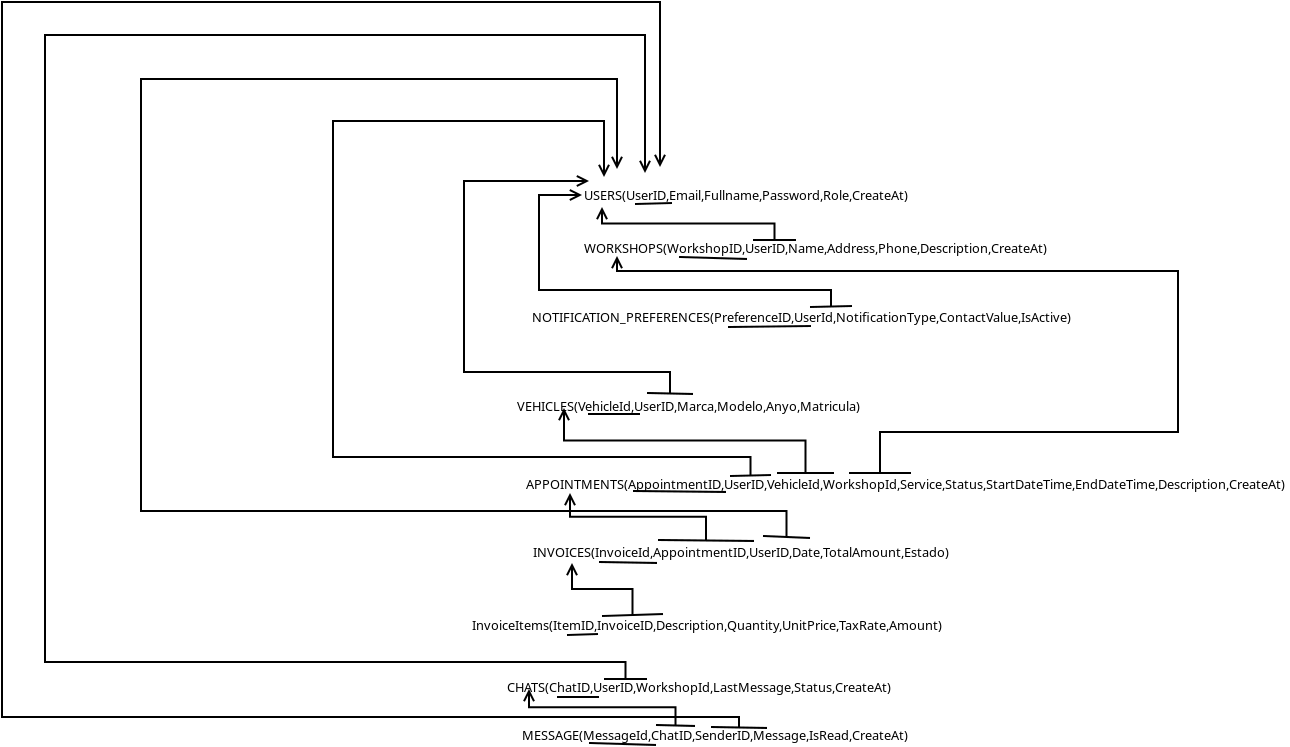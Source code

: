 <?xml version="1.0" encoding="UTF-8"?>
<dia:diagram xmlns:dia="http://www.lysator.liu.se/~alla/dia/">
  <dia:layer name="Fondo" visible="true" active="true">
    <dia:object type="Standard - Text" version="1" id="O0">
      <dia:attribute name="obj_pos">
        <dia:point val="31.5,12"/>
      </dia:attribute>
      <dia:attribute name="obj_bb">
        <dia:rectangle val="31.5,11.405;49.27,12.15"/>
      </dia:attribute>
      <dia:attribute name="text">
        <dia:composite type="text">
          <dia:attribute name="string">
            <dia:string>#USERS(UserID,Email,Fullname,Password,Role,CreateAt)#</dia:string>
          </dia:attribute>
          <dia:attribute name="font">
            <dia:font family="sans" style="0" name="Helvetica"/>
          </dia:attribute>
          <dia:attribute name="height">
            <dia:real val="0.8"/>
          </dia:attribute>
          <dia:attribute name="pos">
            <dia:point val="31.5,12"/>
          </dia:attribute>
          <dia:attribute name="color">
            <dia:color val="#000000"/>
          </dia:attribute>
          <dia:attribute name="alignment">
            <dia:enum val="0"/>
          </dia:attribute>
        </dia:composite>
      </dia:attribute>
      <dia:attribute name="valign">
        <dia:enum val="3"/>
      </dia:attribute>
    </dia:object>
    <dia:object type="Standard - Text" version="1" id="O1">
      <dia:attribute name="obj_pos">
        <dia:point val="31.5,14.65"/>
      </dia:attribute>
      <dia:attribute name="obj_bb">
        <dia:rectangle val="31.5,14.055;56.345,14.8"/>
      </dia:attribute>
      <dia:attribute name="text">
        <dia:composite type="text">
          <dia:attribute name="string">
            <dia:string>#WORKSHOPS(WorkshopID,UserID,Name,Address,Phone,Description,CreateAt)#</dia:string>
          </dia:attribute>
          <dia:attribute name="font">
            <dia:font family="sans" style="0" name="Helvetica"/>
          </dia:attribute>
          <dia:attribute name="height">
            <dia:real val="0.8"/>
          </dia:attribute>
          <dia:attribute name="pos">
            <dia:point val="31.5,14.65"/>
          </dia:attribute>
          <dia:attribute name="color">
            <dia:color val="#000000"/>
          </dia:attribute>
          <dia:attribute name="alignment">
            <dia:enum val="0"/>
          </dia:attribute>
        </dia:composite>
      </dia:attribute>
      <dia:attribute name="valign">
        <dia:enum val="3"/>
      </dia:attribute>
    </dia:object>
    <dia:object type="Standard - ZigZagLine" version="1" id="O2">
      <dia:attribute name="obj_pos">
        <dia:point val="32.4,12.35"/>
      </dia:attribute>
      <dia:attribute name="obj_bb">
        <dia:rectangle val="32.069,12.3;41.075,14.05"/>
      </dia:attribute>
      <dia:attribute name="orth_points">
        <dia:point val="32.4,12.35"/>
        <dia:point val="32.4,13.175"/>
        <dia:point val="41.025,13.175"/>
        <dia:point val="41.025,14"/>
      </dia:attribute>
      <dia:attribute name="orth_orient">
        <dia:enum val="1"/>
        <dia:enum val="0"/>
        <dia:enum val="1"/>
      </dia:attribute>
      <dia:attribute name="autorouting">
        <dia:boolean val="true"/>
      </dia:attribute>
      <dia:attribute name="start_arrow">
        <dia:enum val="1"/>
      </dia:attribute>
      <dia:attribute name="start_arrow_length">
        <dia:real val="0.5"/>
      </dia:attribute>
      <dia:attribute name="start_arrow_width">
        <dia:real val="0.5"/>
      </dia:attribute>
      <dia:connections>
        <dia:connection handle="1" to="O3" connection="0"/>
      </dia:connections>
    </dia:object>
    <dia:object type="Standard - Line" version="0" id="O3">
      <dia:attribute name="obj_pos">
        <dia:point val="39.95,14"/>
      </dia:attribute>
      <dia:attribute name="obj_bb">
        <dia:rectangle val="39.9,13.95;42.15,14.05"/>
      </dia:attribute>
      <dia:attribute name="conn_endpoints">
        <dia:point val="39.95,14"/>
        <dia:point val="42.1,14"/>
      </dia:attribute>
      <dia:attribute name="numcp">
        <dia:int val="1"/>
      </dia:attribute>
    </dia:object>
    <dia:object type="Standard - Text" version="1" id="O4">
      <dia:attribute name="obj_pos">
        <dia:point val="28.9,18.1"/>
      </dia:attribute>
      <dia:attribute name="obj_bb">
        <dia:rectangle val="28.9,17.505;57.968,18.25"/>
      </dia:attribute>
      <dia:attribute name="text">
        <dia:composite type="text">
          <dia:attribute name="string">
            <dia:string>#NOTIFICATION_PREFERENCES(PreferenceID,UserId,NotificationType,ContactValue,IsActive)#</dia:string>
          </dia:attribute>
          <dia:attribute name="font">
            <dia:font family="sans" style="0" name="Helvetica"/>
          </dia:attribute>
          <dia:attribute name="height">
            <dia:real val="0.8"/>
          </dia:attribute>
          <dia:attribute name="pos">
            <dia:point val="28.9,18.1"/>
          </dia:attribute>
          <dia:attribute name="color">
            <dia:color val="#000000"/>
          </dia:attribute>
          <dia:attribute name="alignment">
            <dia:enum val="0"/>
          </dia:attribute>
        </dia:composite>
      </dia:attribute>
      <dia:attribute name="valign">
        <dia:enum val="3"/>
      </dia:attribute>
    </dia:object>
    <dia:object type="Standard - Line" version="0" id="O5">
      <dia:attribute name="obj_pos">
        <dia:point val="42.8,17.35"/>
      </dia:attribute>
      <dia:attribute name="obj_bb">
        <dia:rectangle val="42.749,17.249;44.951,17.401"/>
      </dia:attribute>
      <dia:attribute name="conn_endpoints">
        <dia:point val="42.8,17.35"/>
        <dia:point val="44.9,17.3"/>
      </dia:attribute>
      <dia:attribute name="numcp">
        <dia:int val="1"/>
      </dia:attribute>
    </dia:object>
    <dia:object type="Standard - ZigZagLine" version="1" id="O6">
      <dia:attribute name="obj_pos">
        <dia:point val="31.4,11.75"/>
      </dia:attribute>
      <dia:attribute name="obj_bb">
        <dia:rectangle val="29.2,11.419;43.9,17.375"/>
      </dia:attribute>
      <dia:attribute name="orth_points">
        <dia:point val="31.4,11.75"/>
        <dia:point val="29.25,11.75"/>
        <dia:point val="29.25,16.5"/>
        <dia:point val="43.85,16.5"/>
        <dia:point val="43.85,17.325"/>
      </dia:attribute>
      <dia:attribute name="orth_orient">
        <dia:enum val="0"/>
        <dia:enum val="1"/>
        <dia:enum val="0"/>
        <dia:enum val="1"/>
      </dia:attribute>
      <dia:attribute name="autorouting">
        <dia:boolean val="false"/>
      </dia:attribute>
      <dia:attribute name="start_arrow">
        <dia:enum val="1"/>
      </dia:attribute>
      <dia:attribute name="start_arrow_length">
        <dia:real val="0.5"/>
      </dia:attribute>
      <dia:attribute name="start_arrow_width">
        <dia:real val="0.5"/>
      </dia:attribute>
      <dia:connections>
        <dia:connection handle="1" to="O5" connection="0"/>
      </dia:connections>
    </dia:object>
    <dia:object type="Standard - Text" version="1" id="O7">
      <dia:attribute name="obj_pos">
        <dia:point val="28.15,22.55"/>
      </dia:attribute>
      <dia:attribute name="obj_bb">
        <dia:rectangle val="28.15,21.955;46.72,22.7"/>
      </dia:attribute>
      <dia:attribute name="text">
        <dia:composite type="text">
          <dia:attribute name="string">
            <dia:string>#VEHICLES(VehicleId,UserID,Marca,Modelo,Anyo,Matricula)#</dia:string>
          </dia:attribute>
          <dia:attribute name="font">
            <dia:font family="sans" style="0" name="Helvetica"/>
          </dia:attribute>
          <dia:attribute name="height">
            <dia:real val="0.8"/>
          </dia:attribute>
          <dia:attribute name="pos">
            <dia:point val="28.15,22.55"/>
          </dia:attribute>
          <dia:attribute name="color">
            <dia:color val="#000000"/>
          </dia:attribute>
          <dia:attribute name="alignment">
            <dia:enum val="0"/>
          </dia:attribute>
        </dia:composite>
      </dia:attribute>
      <dia:attribute name="valign">
        <dia:enum val="3"/>
      </dia:attribute>
    </dia:object>
    <dia:object type="Standard - Line" version="0" id="O8">
      <dia:attribute name="obj_pos">
        <dia:point val="34.65,21.65"/>
      </dia:attribute>
      <dia:attribute name="obj_bb">
        <dia:rectangle val="34.599,21.599;37.001,21.751"/>
      </dia:attribute>
      <dia:attribute name="conn_endpoints">
        <dia:point val="34.65,21.65"/>
        <dia:point val="36.95,21.7"/>
      </dia:attribute>
      <dia:attribute name="numcp">
        <dia:int val="1"/>
      </dia:attribute>
    </dia:object>
    <dia:object type="Standard - ZigZagLine" version="1" id="O9">
      <dia:attribute name="obj_pos">
        <dia:point val="31.75,11.05"/>
      </dia:attribute>
      <dia:attribute name="obj_bb">
        <dia:rectangle val="25.45,10.719;35.85,21.725"/>
      </dia:attribute>
      <dia:attribute name="orth_points">
        <dia:point val="31.75,11.05"/>
        <dia:point val="25.5,11.05"/>
        <dia:point val="25.5,20.6"/>
        <dia:point val="35.8,20.6"/>
        <dia:point val="35.8,21.675"/>
      </dia:attribute>
      <dia:attribute name="orth_orient">
        <dia:enum val="0"/>
        <dia:enum val="1"/>
        <dia:enum val="0"/>
        <dia:enum val="1"/>
      </dia:attribute>
      <dia:attribute name="autorouting">
        <dia:boolean val="false"/>
      </dia:attribute>
      <dia:attribute name="start_arrow">
        <dia:enum val="1"/>
      </dia:attribute>
      <dia:attribute name="start_arrow_length">
        <dia:real val="0.5"/>
      </dia:attribute>
      <dia:attribute name="start_arrow_width">
        <dia:real val="0.5"/>
      </dia:attribute>
      <dia:connections>
        <dia:connection handle="1" to="O8" connection="0"/>
      </dia:connections>
    </dia:object>
    <dia:object type="Standard - Text" version="1" id="O10">
      <dia:attribute name="obj_pos">
        <dia:point val="28.6,26.45"/>
      </dia:attribute>
      <dia:attribute name="obj_bb">
        <dia:rectangle val="28.6,25.855;69.525,26.6"/>
      </dia:attribute>
      <dia:attribute name="text">
        <dia:composite type="text">
          <dia:attribute name="string">
            <dia:string>#APPOINTMENTS(AppointmentID,UserID,VehicleId,WorkshopId,Service,Status,StartDateTime,EndDateTime,Description,CreateAt)#</dia:string>
          </dia:attribute>
          <dia:attribute name="font">
            <dia:font family="sans" style="0" name="Helvetica"/>
          </dia:attribute>
          <dia:attribute name="height">
            <dia:real val="0.8"/>
          </dia:attribute>
          <dia:attribute name="pos">
            <dia:point val="28.6,26.45"/>
          </dia:attribute>
          <dia:attribute name="color">
            <dia:color val="#000000"/>
          </dia:attribute>
          <dia:attribute name="alignment">
            <dia:enum val="0"/>
          </dia:attribute>
        </dia:composite>
      </dia:attribute>
      <dia:attribute name="valign">
        <dia:enum val="3"/>
      </dia:attribute>
    </dia:object>
    <dia:object type="Standard - Line" version="0" id="O11">
      <dia:attribute name="obj_pos">
        <dia:point val="38.8,25.8"/>
      </dia:attribute>
      <dia:attribute name="obj_bb">
        <dia:rectangle val="38.749,25.699;40.901,25.851"/>
      </dia:attribute>
      <dia:attribute name="conn_endpoints">
        <dia:point val="38.8,25.8"/>
        <dia:point val="40.85,25.75"/>
      </dia:attribute>
      <dia:attribute name="numcp">
        <dia:int val="1"/>
      </dia:attribute>
    </dia:object>
    <dia:object type="Standard - ZigZagLine" version="1" id="O12">
      <dia:attribute name="obj_pos">
        <dia:point val="32.5,10.85"/>
      </dia:attribute>
      <dia:attribute name="obj_bb">
        <dia:rectangle val="18.9,8;39.875,25.825"/>
      </dia:attribute>
      <dia:attribute name="orth_points">
        <dia:point val="32.5,10.85"/>
        <dia:point val="32.5,8.05"/>
        <dia:point val="18.95,8.05"/>
        <dia:point val="18.95,24.85"/>
        <dia:point val="39.825,24.85"/>
        <dia:point val="39.825,25.775"/>
      </dia:attribute>
      <dia:attribute name="orth_orient">
        <dia:enum val="1"/>
        <dia:enum val="0"/>
        <dia:enum val="1"/>
        <dia:enum val="0"/>
        <dia:enum val="1"/>
      </dia:attribute>
      <dia:attribute name="autorouting">
        <dia:boolean val="false"/>
      </dia:attribute>
      <dia:attribute name="start_arrow">
        <dia:enum val="1"/>
      </dia:attribute>
      <dia:attribute name="start_arrow_length">
        <dia:real val="0.5"/>
      </dia:attribute>
      <dia:attribute name="start_arrow_width">
        <dia:real val="0.5"/>
      </dia:attribute>
      <dia:connections>
        <dia:connection handle="1" to="O11" connection="0"/>
      </dia:connections>
    </dia:object>
    <dia:object type="Standard - Line" version="0" id="O13">
      <dia:attribute name="obj_pos">
        <dia:point val="41.15,25.65"/>
      </dia:attribute>
      <dia:attribute name="obj_bb">
        <dia:rectangle val="41.1,25.6;44.05,25.7"/>
      </dia:attribute>
      <dia:attribute name="conn_endpoints">
        <dia:point val="41.15,25.65"/>
        <dia:point val="44,25.65"/>
      </dia:attribute>
      <dia:attribute name="numcp">
        <dia:int val="1"/>
      </dia:attribute>
    </dia:object>
    <dia:object type="Standard - ZigZagLine" version="1" id="O14">
      <dia:attribute name="obj_pos">
        <dia:point val="30.5,22.4"/>
      </dia:attribute>
      <dia:attribute name="obj_bb">
        <dia:rectangle val="30.169,22.35;42.625,25.7"/>
      </dia:attribute>
      <dia:attribute name="orth_points">
        <dia:point val="30.5,22.4"/>
        <dia:point val="30.5,24.025"/>
        <dia:point val="42.575,24.025"/>
        <dia:point val="42.575,25.65"/>
      </dia:attribute>
      <dia:attribute name="orth_orient">
        <dia:enum val="1"/>
        <dia:enum val="0"/>
        <dia:enum val="1"/>
      </dia:attribute>
      <dia:attribute name="autorouting">
        <dia:boolean val="true"/>
      </dia:attribute>
      <dia:attribute name="start_arrow">
        <dia:enum val="1"/>
      </dia:attribute>
      <dia:attribute name="start_arrow_length">
        <dia:real val="0.5"/>
      </dia:attribute>
      <dia:attribute name="start_arrow_width">
        <dia:real val="0.5"/>
      </dia:attribute>
      <dia:connections>
        <dia:connection handle="1" to="O13" connection="0"/>
      </dia:connections>
    </dia:object>
    <dia:object type="Standard - Line" version="0" id="O15">
      <dia:attribute name="obj_pos">
        <dia:point val="44.75,25.65"/>
      </dia:attribute>
      <dia:attribute name="obj_bb">
        <dia:rectangle val="44.7,25.6;47.9,25.7"/>
      </dia:attribute>
      <dia:attribute name="conn_endpoints">
        <dia:point val="44.75,25.65"/>
        <dia:point val="47.85,25.65"/>
      </dia:attribute>
      <dia:attribute name="numcp">
        <dia:int val="1"/>
      </dia:attribute>
    </dia:object>
    <dia:object type="Standard - ZigZagLine" version="1" id="O16">
      <dia:attribute name="obj_pos">
        <dia:point val="33.15,14.8"/>
      </dia:attribute>
      <dia:attribute name="obj_bb">
        <dia:rectangle val="32.819,14.75;61.25,25.7"/>
      </dia:attribute>
      <dia:attribute name="orth_points">
        <dia:point val="33.15,14.8"/>
        <dia:point val="33.15,15.55"/>
        <dia:point val="61.2,15.55"/>
        <dia:point val="61.2,23.6"/>
        <dia:point val="46.3,23.6"/>
        <dia:point val="46.3,25.65"/>
      </dia:attribute>
      <dia:attribute name="orth_orient">
        <dia:enum val="1"/>
        <dia:enum val="0"/>
        <dia:enum val="1"/>
        <dia:enum val="0"/>
        <dia:enum val="1"/>
      </dia:attribute>
      <dia:attribute name="autorouting">
        <dia:boolean val="false"/>
      </dia:attribute>
      <dia:attribute name="start_arrow">
        <dia:enum val="1"/>
      </dia:attribute>
      <dia:attribute name="start_arrow_length">
        <dia:real val="0.5"/>
      </dia:attribute>
      <dia:attribute name="start_arrow_width">
        <dia:real val="0.5"/>
      </dia:attribute>
      <dia:connections>
        <dia:connection handle="1" to="O15" connection="0"/>
      </dia:connections>
    </dia:object>
    <dia:object type="Standard - Text" version="1" id="O17">
      <dia:attribute name="obj_pos">
        <dia:point val="28.95,29.85"/>
      </dia:attribute>
      <dia:attribute name="obj_bb">
        <dia:rectangle val="28.95,29.255;51.212,30"/>
      </dia:attribute>
      <dia:attribute name="text">
        <dia:composite type="text">
          <dia:attribute name="string">
            <dia:string>#INVOICES(InvoiceId,AppointmentID,UserID,Date,TotalAmount,Estado)#</dia:string>
          </dia:attribute>
          <dia:attribute name="font">
            <dia:font family="sans" style="0" name="Helvetica"/>
          </dia:attribute>
          <dia:attribute name="height">
            <dia:real val="0.8"/>
          </dia:attribute>
          <dia:attribute name="pos">
            <dia:point val="28.95,29.85"/>
          </dia:attribute>
          <dia:attribute name="color">
            <dia:color val="#000000"/>
          </dia:attribute>
          <dia:attribute name="alignment">
            <dia:enum val="0"/>
          </dia:attribute>
        </dia:composite>
      </dia:attribute>
      <dia:attribute name="valign">
        <dia:enum val="3"/>
      </dia:attribute>
    </dia:object>
    <dia:object type="Standard - Line" version="0" id="O18">
      <dia:attribute name="obj_pos">
        <dia:point val="35.2,29"/>
      </dia:attribute>
      <dia:attribute name="obj_bb">
        <dia:rectangle val="35.15,28.95;40.05,29.101"/>
      </dia:attribute>
      <dia:attribute name="conn_endpoints">
        <dia:point val="35.2,29"/>
        <dia:point val="40,29.05"/>
      </dia:attribute>
      <dia:attribute name="numcp">
        <dia:int val="1"/>
      </dia:attribute>
    </dia:object>
    <dia:object type="Standard - ZigZagLine" version="1" id="O19">
      <dia:attribute name="obj_pos">
        <dia:point val="30.8,26.65"/>
      </dia:attribute>
      <dia:attribute name="obj_bb">
        <dia:rectangle val="30.469,26.6;37.65,29.075"/>
      </dia:attribute>
      <dia:attribute name="orth_points">
        <dia:point val="30.8,26.65"/>
        <dia:point val="30.8,27.837"/>
        <dia:point val="37.6,27.837"/>
        <dia:point val="37.6,29.025"/>
      </dia:attribute>
      <dia:attribute name="orth_orient">
        <dia:enum val="1"/>
        <dia:enum val="0"/>
        <dia:enum val="1"/>
      </dia:attribute>
      <dia:attribute name="autorouting">
        <dia:boolean val="true"/>
      </dia:attribute>
      <dia:attribute name="start_arrow">
        <dia:enum val="1"/>
      </dia:attribute>
      <dia:attribute name="start_arrow_length">
        <dia:real val="0.5"/>
      </dia:attribute>
      <dia:attribute name="start_arrow_width">
        <dia:real val="0.5"/>
      </dia:attribute>
      <dia:connections>
        <dia:connection handle="1" to="O18" connection="0"/>
      </dia:connections>
    </dia:object>
    <dia:object type="Standard - Line" version="0" id="O20">
      <dia:attribute name="obj_pos">
        <dia:point val="40.45,28.8"/>
      </dia:attribute>
      <dia:attribute name="obj_bb">
        <dia:rectangle val="40.398,28.748;42.852,28.952"/>
      </dia:attribute>
      <dia:attribute name="conn_endpoints">
        <dia:point val="40.45,28.8"/>
        <dia:point val="42.8,28.9"/>
      </dia:attribute>
      <dia:attribute name="numcp">
        <dia:int val="1"/>
      </dia:attribute>
    </dia:object>
    <dia:object type="Standard - ZigZagLine" version="1" id="O21">
      <dia:attribute name="obj_pos">
        <dia:point val="33.15,10.45"/>
      </dia:attribute>
      <dia:attribute name="obj_bb">
        <dia:rectangle val="9.3,5.9;41.675,28.9"/>
      </dia:attribute>
      <dia:attribute name="orth_points">
        <dia:point val="33.15,10.45"/>
        <dia:point val="33.15,5.95"/>
        <dia:point val="9.35,5.95"/>
        <dia:point val="9.35,27.55"/>
        <dia:point val="41.625,27.55"/>
        <dia:point val="41.625,28.85"/>
      </dia:attribute>
      <dia:attribute name="orth_orient">
        <dia:enum val="1"/>
        <dia:enum val="0"/>
        <dia:enum val="1"/>
        <dia:enum val="0"/>
        <dia:enum val="1"/>
      </dia:attribute>
      <dia:attribute name="autorouting">
        <dia:boolean val="false"/>
      </dia:attribute>
      <dia:attribute name="start_arrow">
        <dia:enum val="1"/>
      </dia:attribute>
      <dia:attribute name="start_arrow_length">
        <dia:real val="0.5"/>
      </dia:attribute>
      <dia:attribute name="start_arrow_width">
        <dia:real val="0.5"/>
      </dia:attribute>
      <dia:connections>
        <dia:connection handle="1" to="O20" connection="0"/>
      </dia:connections>
    </dia:object>
    <dia:object type="Standard - Text" version="1" id="O22">
      <dia:attribute name="obj_pos">
        <dia:point val="25.9,33.5"/>
      </dia:attribute>
      <dia:attribute name="obj_bb">
        <dia:rectangle val="25.9,32.905;51.252,33.65"/>
      </dia:attribute>
      <dia:attribute name="text">
        <dia:composite type="text">
          <dia:attribute name="string">
            <dia:string>#InvoiceItems(ItemID,InvoiceID,Description,Quantity,UnitPrice,TaxRate,Amount)#</dia:string>
          </dia:attribute>
          <dia:attribute name="font">
            <dia:font family="sans" style="0" name="Helvetica"/>
          </dia:attribute>
          <dia:attribute name="height">
            <dia:real val="0.8"/>
          </dia:attribute>
          <dia:attribute name="pos">
            <dia:point val="25.9,33.5"/>
          </dia:attribute>
          <dia:attribute name="color">
            <dia:color val="#000000"/>
          </dia:attribute>
          <dia:attribute name="alignment">
            <dia:enum val="0"/>
          </dia:attribute>
        </dia:composite>
      </dia:attribute>
      <dia:attribute name="valign">
        <dia:enum val="3"/>
      </dia:attribute>
    </dia:object>
    <dia:object type="Standard - Line" version="0" id="O23">
      <dia:attribute name="obj_pos">
        <dia:point val="32.4,32.8"/>
      </dia:attribute>
      <dia:attribute name="obj_bb">
        <dia:rectangle val="32.348,32.648;35.502,32.852"/>
      </dia:attribute>
      <dia:attribute name="conn_endpoints">
        <dia:point val="32.4,32.8"/>
        <dia:point val="35.45,32.7"/>
      </dia:attribute>
      <dia:attribute name="numcp">
        <dia:int val="1"/>
      </dia:attribute>
    </dia:object>
    <dia:object type="Standard - ZigZagLine" version="1" id="O24">
      <dia:attribute name="obj_pos">
        <dia:point val="30.9,30.15"/>
      </dia:attribute>
      <dia:attribute name="obj_bb">
        <dia:rectangle val="30.569,30.1;33.975,32.8"/>
      </dia:attribute>
      <dia:attribute name="orth_points">
        <dia:point val="30.9,30.15"/>
        <dia:point val="30.9,31.45"/>
        <dia:point val="33.925,31.45"/>
        <dia:point val="33.925,32.75"/>
      </dia:attribute>
      <dia:attribute name="orth_orient">
        <dia:enum val="1"/>
        <dia:enum val="0"/>
        <dia:enum val="1"/>
      </dia:attribute>
      <dia:attribute name="autorouting">
        <dia:boolean val="true"/>
      </dia:attribute>
      <dia:attribute name="start_arrow">
        <dia:enum val="1"/>
      </dia:attribute>
      <dia:attribute name="start_arrow_length">
        <dia:real val="0.5"/>
      </dia:attribute>
      <dia:attribute name="start_arrow_width">
        <dia:real val="0.5"/>
      </dia:attribute>
      <dia:connections>
        <dia:connection handle="1" to="O23" connection="0"/>
      </dia:connections>
    </dia:object>
    <dia:object type="Standard - Text" version="1" id="O25">
      <dia:attribute name="obj_pos">
        <dia:point val="27.65,36.6"/>
      </dia:attribute>
      <dia:attribute name="obj_bb">
        <dia:rectangle val="27.65,35.986;48.464,36.787"/>
      </dia:attribute>
      <dia:attribute name="text">
        <dia:composite type="text">
          <dia:attribute name="string">
            <dia:string>#CHATS(ChatID,UserID,WorkshopId,LastMessage,Status,CreateAt)#</dia:string>
          </dia:attribute>
          <dia:attribute name="font">
            <dia:font family="sans" style="0" name="Helvetica"/>
          </dia:attribute>
          <dia:attribute name="height">
            <dia:real val="0.8"/>
          </dia:attribute>
          <dia:attribute name="pos">
            <dia:point val="27.65,36.6"/>
          </dia:attribute>
          <dia:attribute name="color">
            <dia:color val="#000000"/>
          </dia:attribute>
          <dia:attribute name="alignment">
            <dia:enum val="0"/>
          </dia:attribute>
        </dia:composite>
      </dia:attribute>
      <dia:attribute name="valign">
        <dia:enum val="3"/>
      </dia:attribute>
    </dia:object>
    <dia:object type="Standard - Line" version="0" id="O26">
      <dia:attribute name="obj_pos">
        <dia:point val="32.5,35.95"/>
      </dia:attribute>
      <dia:attribute name="obj_bb">
        <dia:rectangle val="32.45,35.9;34.7,36"/>
      </dia:attribute>
      <dia:attribute name="conn_endpoints">
        <dia:point val="32.5,35.95"/>
        <dia:point val="34.65,35.95"/>
      </dia:attribute>
      <dia:attribute name="numcp">
        <dia:int val="1"/>
      </dia:attribute>
    </dia:object>
    <dia:object type="Standard - ZigZagLine" version="1" id="O27">
      <dia:attribute name="obj_pos">
        <dia:point val="34.55,10.65"/>
      </dia:attribute>
      <dia:attribute name="obj_bb">
        <dia:rectangle val="4.5,3.7;34.881,36"/>
      </dia:attribute>
      <dia:attribute name="orth_points">
        <dia:point val="34.55,10.65"/>
        <dia:point val="34.55,3.75"/>
        <dia:point val="4.55,3.75"/>
        <dia:point val="4.55,35.1"/>
        <dia:point val="33.575,35.1"/>
        <dia:point val="33.575,35.95"/>
      </dia:attribute>
      <dia:attribute name="orth_orient">
        <dia:enum val="1"/>
        <dia:enum val="0"/>
        <dia:enum val="1"/>
        <dia:enum val="0"/>
        <dia:enum val="1"/>
      </dia:attribute>
      <dia:attribute name="autorouting">
        <dia:boolean val="false"/>
      </dia:attribute>
      <dia:attribute name="start_arrow">
        <dia:enum val="1"/>
      </dia:attribute>
      <dia:attribute name="start_arrow_length">
        <dia:real val="0.5"/>
      </dia:attribute>
      <dia:attribute name="start_arrow_width">
        <dia:real val="0.5"/>
      </dia:attribute>
      <dia:connections>
        <dia:connection handle="1" to="O26" connection="0"/>
      </dia:connections>
    </dia:object>
    <dia:object type="Standard - Text" version="1" id="O28">
      <dia:attribute name="obj_pos">
        <dia:point val="28.4,39"/>
      </dia:attribute>
      <dia:attribute name="obj_bb">
        <dia:rectangle val="28.4,38.386;49.379,39.187"/>
      </dia:attribute>
      <dia:attribute name="text">
        <dia:composite type="text">
          <dia:attribute name="string">
            <dia:string>#MESSAGE(MessageId,ChatID,SenderID,Message,IsRead,CreateAt)#</dia:string>
          </dia:attribute>
          <dia:attribute name="font">
            <dia:font family="sans" style="0" name="Helvetica"/>
          </dia:attribute>
          <dia:attribute name="height">
            <dia:real val="0.8"/>
          </dia:attribute>
          <dia:attribute name="pos">
            <dia:point val="28.4,39"/>
          </dia:attribute>
          <dia:attribute name="color">
            <dia:color val="#000000"/>
          </dia:attribute>
          <dia:attribute name="alignment">
            <dia:enum val="0"/>
          </dia:attribute>
        </dia:composite>
      </dia:attribute>
      <dia:attribute name="valign">
        <dia:enum val="3"/>
      </dia:attribute>
    </dia:object>
    <dia:object type="Standard - ZigZagLine" version="1" id="O29">
      <dia:attribute name="obj_pos">
        <dia:point val="35.3,10.35"/>
      </dia:attribute>
      <dia:attribute name="obj_bb">
        <dia:rectangle val="2.35,2.05;39.3,38.425"/>
      </dia:attribute>
      <dia:attribute name="orth_points">
        <dia:point val="35.3,10.35"/>
        <dia:point val="35.3,2.1"/>
        <dia:point val="2.4,2.1"/>
        <dia:point val="2.4,37.85"/>
        <dia:point val="39.25,37.85"/>
        <dia:point val="39.25,38.375"/>
      </dia:attribute>
      <dia:attribute name="orth_orient">
        <dia:enum val="1"/>
        <dia:enum val="0"/>
        <dia:enum val="1"/>
        <dia:enum val="0"/>
        <dia:enum val="1"/>
      </dia:attribute>
      <dia:attribute name="autorouting">
        <dia:boolean val="false"/>
      </dia:attribute>
      <dia:attribute name="start_arrow">
        <dia:enum val="1"/>
      </dia:attribute>
      <dia:attribute name="start_arrow_length">
        <dia:real val="0.5"/>
      </dia:attribute>
      <dia:attribute name="start_arrow_width">
        <dia:real val="0.5"/>
      </dia:attribute>
      <dia:connections>
        <dia:connection handle="1" to="O31" connection="0"/>
      </dia:connections>
    </dia:object>
    <dia:object type="Standard - Text" version="1" id="O30">
      <dia:attribute name="obj_pos">
        <dia:point val="39.7,38.3"/>
      </dia:attribute>
      <dia:attribute name="obj_bb">
        <dia:rectangle val="39.7,37.705;39.7,38.45"/>
      </dia:attribute>
      <dia:attribute name="text">
        <dia:composite type="text">
          <dia:attribute name="string">
            <dia:string>##</dia:string>
          </dia:attribute>
          <dia:attribute name="font">
            <dia:font family="sans" style="0" name="Helvetica"/>
          </dia:attribute>
          <dia:attribute name="height">
            <dia:real val="0.8"/>
          </dia:attribute>
          <dia:attribute name="pos">
            <dia:point val="39.7,38.3"/>
          </dia:attribute>
          <dia:attribute name="color">
            <dia:color val="#000000"/>
          </dia:attribute>
          <dia:attribute name="alignment">
            <dia:enum val="0"/>
          </dia:attribute>
        </dia:composite>
      </dia:attribute>
      <dia:attribute name="valign">
        <dia:enum val="3"/>
      </dia:attribute>
    </dia:object>
    <dia:object type="Standard - Line" version="0" id="O31">
      <dia:attribute name="obj_pos">
        <dia:point val="40.65,38.4"/>
      </dia:attribute>
      <dia:attribute name="obj_bb">
        <dia:rectangle val="37.799,38.299;40.701,38.451"/>
      </dia:attribute>
      <dia:attribute name="conn_endpoints">
        <dia:point val="40.65,38.4"/>
        <dia:point val="37.85,38.35"/>
      </dia:attribute>
      <dia:attribute name="numcp">
        <dia:int val="1"/>
      </dia:attribute>
    </dia:object>
    <dia:object type="Standard - Line" version="0" id="O32">
      <dia:attribute name="obj_pos">
        <dia:point val="35.1,38.25"/>
      </dia:attribute>
      <dia:attribute name="obj_bb">
        <dia:rectangle val="35.049,38.199;37.101,38.351"/>
      </dia:attribute>
      <dia:attribute name="conn_endpoints">
        <dia:point val="35.1,38.25"/>
        <dia:point val="37.05,38.3"/>
      </dia:attribute>
      <dia:attribute name="numcp">
        <dia:int val="1"/>
      </dia:attribute>
    </dia:object>
    <dia:object type="Standard - ZigZagLine" version="1" id="O33">
      <dia:attribute name="obj_pos">
        <dia:point val="28.75,36.45"/>
      </dia:attribute>
      <dia:attribute name="obj_bb">
        <dia:rectangle val="28.419,36.4;36.125,38.325"/>
      </dia:attribute>
      <dia:attribute name="orth_points">
        <dia:point val="28.75,36.45"/>
        <dia:point val="28.75,37.362"/>
        <dia:point val="36.075,37.362"/>
        <dia:point val="36.075,38.275"/>
      </dia:attribute>
      <dia:attribute name="orth_orient">
        <dia:enum val="1"/>
        <dia:enum val="0"/>
        <dia:enum val="1"/>
      </dia:attribute>
      <dia:attribute name="autorouting">
        <dia:boolean val="true"/>
      </dia:attribute>
      <dia:attribute name="start_arrow">
        <dia:enum val="1"/>
      </dia:attribute>
      <dia:attribute name="start_arrow_length">
        <dia:real val="0.5"/>
      </dia:attribute>
      <dia:attribute name="start_arrow_width">
        <dia:real val="0.5"/>
      </dia:attribute>
      <dia:connections>
        <dia:connection handle="1" to="O32" connection="0"/>
      </dia:connections>
    </dia:object>
    <dia:object type="Standard - Line" version="0" id="O34">
      <dia:attribute name="obj_pos">
        <dia:point val="34.05,12.2"/>
      </dia:attribute>
      <dia:attribute name="obj_bb">
        <dia:rectangle val="33.999,12.099;35.951,12.251"/>
      </dia:attribute>
      <dia:attribute name="conn_endpoints">
        <dia:point val="34.05,12.2"/>
        <dia:point val="35.9,12.15"/>
      </dia:attribute>
      <dia:attribute name="numcp">
        <dia:int val="1"/>
      </dia:attribute>
    </dia:object>
    <dia:object type="Standard - Line" version="0" id="O35">
      <dia:attribute name="obj_pos">
        <dia:point val="36.25,14.85"/>
      </dia:attribute>
      <dia:attribute name="obj_bb">
        <dia:rectangle val="36.199,14.799;39.701,15.001"/>
      </dia:attribute>
      <dia:attribute name="conn_endpoints">
        <dia:point val="36.25,14.85"/>
        <dia:point val="39.65,14.95"/>
      </dia:attribute>
      <dia:attribute name="numcp">
        <dia:int val="1"/>
      </dia:attribute>
    </dia:object>
    <dia:object type="Standard - Line" version="0" id="O36">
      <dia:attribute name="obj_pos">
        <dia:point val="38.7,18.35"/>
      </dia:attribute>
      <dia:attribute name="obj_bb">
        <dia:rectangle val="38.649,18.249;42.901,18.401"/>
      </dia:attribute>
      <dia:attribute name="conn_endpoints">
        <dia:point val="38.7,18.35"/>
        <dia:point val="42.85,18.3"/>
      </dia:attribute>
      <dia:attribute name="numcp">
        <dia:int val="1"/>
      </dia:attribute>
    </dia:object>
    <dia:object type="Standard - Line" version="0" id="O37">
      <dia:attribute name="obj_pos">
        <dia:point val="31.7,22.7"/>
      </dia:attribute>
      <dia:attribute name="obj_bb">
        <dia:rectangle val="31.65,22.65;34.35,22.75"/>
      </dia:attribute>
      <dia:attribute name="conn_endpoints">
        <dia:point val="31.7,22.7"/>
        <dia:point val="34.3,22.7"/>
      </dia:attribute>
      <dia:attribute name="numcp">
        <dia:int val="1"/>
      </dia:attribute>
    </dia:object>
    <dia:object type="Standard - Line" version="0" id="O38">
      <dia:attribute name="obj_pos">
        <dia:point val="33.95,26.55"/>
      </dia:attribute>
      <dia:attribute name="obj_bb">
        <dia:rectangle val="33.9,26.5;38.651,26.651"/>
      </dia:attribute>
      <dia:attribute name="conn_endpoints">
        <dia:point val="33.95,26.55"/>
        <dia:point val="38.6,26.6"/>
      </dia:attribute>
      <dia:attribute name="numcp">
        <dia:int val="1"/>
      </dia:attribute>
    </dia:object>
    <dia:object type="Standard - Line" version="0" id="O39">
      <dia:attribute name="obj_pos">
        <dia:point val="32.25,30.1"/>
      </dia:attribute>
      <dia:attribute name="obj_bb">
        <dia:rectangle val="32.199,30.049;35.201,30.201"/>
      </dia:attribute>
      <dia:attribute name="conn_endpoints">
        <dia:point val="32.25,30.1"/>
        <dia:point val="35.15,30.15"/>
      </dia:attribute>
      <dia:attribute name="numcp">
        <dia:int val="1"/>
      </dia:attribute>
    </dia:object>
    <dia:object type="Standard - Line" version="0" id="O40">
      <dia:attribute name="obj_pos">
        <dia:point val="30.65,33.75"/>
      </dia:attribute>
      <dia:attribute name="obj_bb">
        <dia:rectangle val="30.598,33.648;32.252,33.802"/>
      </dia:attribute>
      <dia:attribute name="conn_endpoints">
        <dia:point val="30.65,33.75"/>
        <dia:point val="32.2,33.7"/>
      </dia:attribute>
      <dia:attribute name="numcp">
        <dia:int val="1"/>
      </dia:attribute>
    </dia:object>
    <dia:object type="Standard - Line" version="0" id="O41">
      <dia:attribute name="obj_pos">
        <dia:point val="30.15,36.85"/>
      </dia:attribute>
      <dia:attribute name="obj_bb">
        <dia:rectangle val="30.1,36.8;32.3,36.9"/>
      </dia:attribute>
      <dia:attribute name="conn_endpoints">
        <dia:point val="30.15,36.85"/>
        <dia:point val="32.25,36.85"/>
      </dia:attribute>
      <dia:attribute name="numcp">
        <dia:int val="1"/>
      </dia:attribute>
    </dia:object>
    <dia:object type="Standard - Line" version="0" id="O42">
      <dia:attribute name="obj_pos">
        <dia:point val="31.75,39.15"/>
      </dia:attribute>
      <dia:attribute name="obj_bb">
        <dia:rectangle val="31.698,39.099;35.151,39.301"/>
      </dia:attribute>
      <dia:attribute name="conn_endpoints">
        <dia:point val="31.75,39.15"/>
        <dia:point val="35.1,39.25"/>
      </dia:attribute>
      <dia:attribute name="numcp">
        <dia:int val="1"/>
      </dia:attribute>
    </dia:object>
  </dia:layer>
</dia:diagram>
